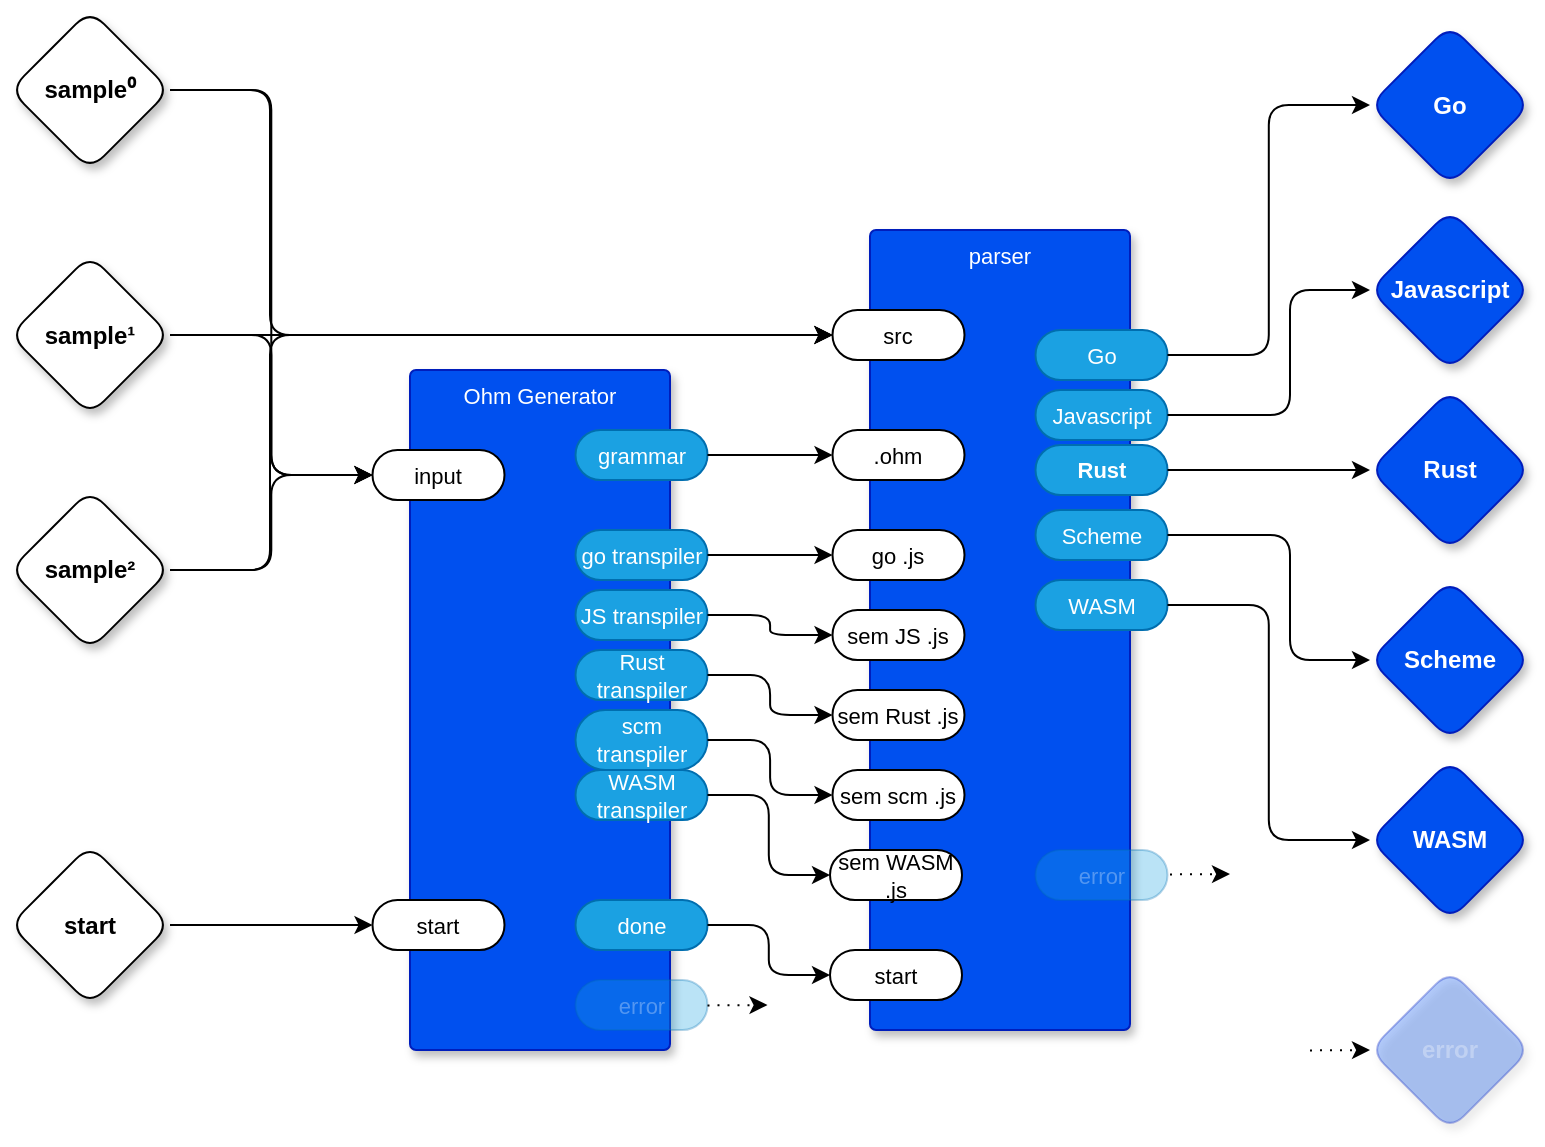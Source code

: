 <mxfile version="22.1.18" type="device">
  <diagram name="main" id="380OciN-ZiIvgM0bwR_U">
    <mxGraphModel dx="1114" dy="670" grid="1" gridSize="10" guides="1" tooltips="1" connect="1" arrows="1" fold="1" page="1" pageScale="1" pageWidth="850" pageHeight="1100" math="0" shadow="0">
      <root>
        <mxCell id="0" />
        <mxCell id="1" parent="0" />
        <mxCell id="cgE4_n9jOi0xwZ3l-cWi-1" value="sample⁰" style="rhombus;whiteSpace=wrap;html=1;rounded=1;fontStyle=1;glass=0;sketch=0;fontSize=12;points=[[0,0.5,0,0,0],[0.5,0,0,0,0],[0.5,1,0,0,0],[1,0.5,0,0,0]];shadow=1;fontFamily=Helvetica;fontColor=default;" vertex="1" parent="1">
          <mxGeometry x="40" y="90" width="80" height="80" as="geometry" />
        </mxCell>
        <mxCell id="cgE4_n9jOi0xwZ3l-cWi-9" style="edgeStyle=orthogonalEdgeStyle;rounded=1;orthogonalLoop=1;jettySize=auto;html=1;exitX=1;exitY=0.5;exitDx=0;exitDy=0;exitPerimeter=0;curved=0;entryX=0;entryY=0.5;entryDx=0;entryDy=0;entryPerimeter=0;" edge="1" parent="1" source="cgE4_n9jOi0xwZ3l-cWi-2" target="cgE4_n9jOi0xwZ3l-cWi-5">
          <mxGeometry relative="1" as="geometry">
            <mxPoint x="220" y="310" as="targetPoint" />
          </mxGeometry>
        </mxCell>
        <mxCell id="cgE4_n9jOi0xwZ3l-cWi-24" style="edgeStyle=orthogonalEdgeStyle;shape=connector;curved=0;rounded=1;orthogonalLoop=1;jettySize=auto;html=1;exitX=1;exitY=0.5;exitDx=0;exitDy=0;exitPerimeter=0;labelBackgroundColor=default;strokeColor=default;align=center;verticalAlign=middle;fontFamily=Helvetica;fontSize=11;fontColor=default;endArrow=classic;entryX=0;entryY=0.5;entryDx=0;entryDy=0;entryPerimeter=0;" edge="1" parent="1" source="cgE4_n9jOi0xwZ3l-cWi-2" target="cgE4_n9jOi0xwZ3l-cWi-22">
          <mxGeometry relative="1" as="geometry">
            <mxPoint x="400" y="230" as="targetPoint" />
            <Array as="points">
              <mxPoint x="150" y="253" />
              <mxPoint x="150" y="253" />
            </Array>
          </mxGeometry>
        </mxCell>
        <mxCell id="cgE4_n9jOi0xwZ3l-cWi-2" value="sample¹" style="rhombus;whiteSpace=wrap;html=1;rounded=1;fontStyle=1;glass=0;sketch=0;fontSize=12;points=[[0,0.5,0,0,0],[0.5,0,0,0,0],[0.5,1,0,0,0],[1,0.5,0,0,0]];shadow=1;fontFamily=Helvetica;fontColor=default;" vertex="1" parent="1">
          <mxGeometry x="40" y="212.5" width="80" height="80" as="geometry" />
        </mxCell>
        <mxCell id="cgE4_n9jOi0xwZ3l-cWi-10" style="edgeStyle=orthogonalEdgeStyle;shape=connector;curved=0;rounded=1;orthogonalLoop=1;jettySize=auto;html=1;exitX=1;exitY=0.5;exitDx=0;exitDy=0;exitPerimeter=0;labelBackgroundColor=default;strokeColor=default;align=center;verticalAlign=middle;fontFamily=Helvetica;fontSize=11;fontColor=default;endArrow=classic;entryX=0;entryY=0.5;entryDx=0;entryDy=0;entryPerimeter=0;" edge="1" parent="1" source="cgE4_n9jOi0xwZ3l-cWi-3" target="cgE4_n9jOi0xwZ3l-cWi-5">
          <mxGeometry relative="1" as="geometry">
            <mxPoint x="190" y="340" as="targetPoint" />
          </mxGeometry>
        </mxCell>
        <mxCell id="cgE4_n9jOi0xwZ3l-cWi-25" style="edgeStyle=orthogonalEdgeStyle;shape=connector;curved=0;rounded=1;orthogonalLoop=1;jettySize=auto;html=1;exitX=1;exitY=0.5;exitDx=0;exitDy=0;exitPerimeter=0;labelBackgroundColor=default;strokeColor=default;align=center;verticalAlign=middle;fontFamily=Helvetica;fontSize=11;fontColor=default;endArrow=classic;entryX=0;entryY=0.5;entryDx=0;entryDy=0;entryPerimeter=0;" edge="1" parent="1" source="cgE4_n9jOi0xwZ3l-cWi-3" target="cgE4_n9jOi0xwZ3l-cWi-22">
          <mxGeometry relative="1" as="geometry">
            <mxPoint x="400" y="220" as="targetPoint" />
            <Array as="points">
              <mxPoint x="170" y="370" />
              <mxPoint x="170" y="253" />
            </Array>
          </mxGeometry>
        </mxCell>
        <mxCell id="cgE4_n9jOi0xwZ3l-cWi-3" value="sample²" style="rhombus;whiteSpace=wrap;html=1;rounded=1;fontStyle=1;glass=0;sketch=0;fontSize=12;points=[[0,0.5,0,0,0],[0.5,0,0,0,0],[0.5,1,0,0,0],[1,0.5,0,0,0]];shadow=1;fontFamily=Helvetica;fontColor=default;" vertex="1" parent="1">
          <mxGeometry x="40" y="330" width="80" height="80" as="geometry" />
        </mxCell>
        <mxCell id="cgE4_n9jOi0xwZ3l-cWi-4" value="Ohm Generator" style="rounded=1;whiteSpace=wrap;html=1;sketch=0;container=1;recursiveResize=0;verticalAlign=top;arcSize=6;fontStyle=0;autosize=0;points=[];absoluteArcSize=1;shadow=1;strokeColor=#001DBC;fillColor=#0050ef;fontColor=#ffffff;fontFamily=Helvetica;fontSize=11;" vertex="1" parent="1">
          <mxGeometry x="240" y="270" width="130" height="340" as="geometry">
            <mxRectangle x="-98" y="-1230" width="99" height="26" as="alternateBounds" />
          </mxGeometry>
        </mxCell>
        <mxCell id="cgE4_n9jOi0xwZ3l-cWi-5" value="input" style="rounded=1;whiteSpace=wrap;html=1;sketch=0;points=[[0,0.5,0,0,0],[1,0.5,0,0,0]];arcSize=50;fontFamily=Helvetica;fontSize=11;fontColor=default;" vertex="1" parent="cgE4_n9jOi0xwZ3l-cWi-4">
          <mxGeometry x="-18.75" y="40" width="66" height="25" as="geometry" />
        </mxCell>
        <mxCell id="cgE4_n9jOi0xwZ3l-cWi-6" value="grammar" style="rounded=1;whiteSpace=wrap;html=1;sketch=0;points=[[0,0.5,0,0,0],[1,0.5,0,0,0]];fillColor=#1ba1e2;fontColor=#ffffff;strokeColor=#006EAF;arcSize=50;fontFamily=Helvetica;fontSize=11;" vertex="1" parent="cgE4_n9jOi0xwZ3l-cWi-4">
          <mxGeometry x="82.75" y="30" width="66" height="25" as="geometry" />
        </mxCell>
        <mxCell id="cgE4_n9jOi0xwZ3l-cWi-16" value="go transpiler" style="rounded=1;whiteSpace=wrap;html=1;sketch=0;points=[[0,0.5,0,0,0],[1,0.5,0,0,0]];fillColor=#1ba1e2;fontColor=#ffffff;strokeColor=#006EAF;arcSize=50;fontFamily=Helvetica;fontSize=11;" vertex="1" parent="cgE4_n9jOi0xwZ3l-cWi-4">
          <mxGeometry x="82.75" y="80" width="66" height="25" as="geometry" />
        </mxCell>
        <mxCell id="cgE4_n9jOi0xwZ3l-cWi-45" value="JS transpiler" style="rounded=1;whiteSpace=wrap;html=1;sketch=0;points=[[0,0.5,0,0,0],[1,0.5,0,0,0]];fillColor=#1ba1e2;fontColor=#ffffff;strokeColor=#006EAF;arcSize=50;fontFamily=Helvetica;fontSize=11;" vertex="1" parent="cgE4_n9jOi0xwZ3l-cWi-4">
          <mxGeometry x="82.75" y="110" width="66" height="25" as="geometry" />
        </mxCell>
        <mxCell id="cgE4_n9jOi0xwZ3l-cWi-46" value="Rust transpiler" style="rounded=1;whiteSpace=wrap;html=1;sketch=0;points=[[0,0.5,0,0,0],[1,0.5,0,0,0]];fillColor=#1ba1e2;fontColor=#ffffff;strokeColor=#006EAF;arcSize=50;fontFamily=Helvetica;fontSize=11;" vertex="1" parent="cgE4_n9jOi0xwZ3l-cWi-4">
          <mxGeometry x="82.75" y="140" width="66" height="25" as="geometry" />
        </mxCell>
        <mxCell id="cgE4_n9jOi0xwZ3l-cWi-51" value="WASM transpiler" style="rounded=1;whiteSpace=wrap;html=1;sketch=0;points=[[0,0.5,0,0,0],[1,0.5,0,0,0]];fillColor=#1ba1e2;fontColor=#ffffff;strokeColor=#006EAF;arcSize=50;fontFamily=Helvetica;fontSize=11;" vertex="1" parent="cgE4_n9jOi0xwZ3l-cWi-4">
          <mxGeometry x="82.75" y="200" width="66" height="25" as="geometry" />
        </mxCell>
        <mxCell id="cgE4_n9jOi0xwZ3l-cWi-57" value="start" style="rounded=1;whiteSpace=wrap;html=1;sketch=0;points=[[0,0.5,0,0,0],[1,0.5,0,0,0]];arcSize=50;fontFamily=Helvetica;fontSize=11;fontColor=default;" vertex="1" parent="cgE4_n9jOi0xwZ3l-cWi-4">
          <mxGeometry x="-18.75" y="265" width="66" height="25" as="geometry" />
        </mxCell>
        <mxCell id="cgE4_n9jOi0xwZ3l-cWi-60" value="done" style="rounded=1;whiteSpace=wrap;html=1;sketch=0;points=[[0,0.5,0,0,0],[1,0.5,0,0,0]];fillColor=#1ba1e2;fontColor=#ffffff;strokeColor=#006EAF;arcSize=50;fontFamily=Helvetica;fontSize=11;" vertex="1" parent="cgE4_n9jOi0xwZ3l-cWi-4">
          <mxGeometry x="82.75" y="265" width="66" height="25" as="geometry" />
        </mxCell>
        <mxCell id="cgE4_n9jOi0xwZ3l-cWi-8" style="edgeStyle=orthogonalEdgeStyle;rounded=1;orthogonalLoop=1;jettySize=auto;html=1;exitX=1;exitY=0.5;exitDx=0;exitDy=0;exitPerimeter=0;entryX=0;entryY=0.5;entryDx=0;entryDy=0;entryPerimeter=0;curved=0;" edge="1" parent="1" source="cgE4_n9jOi0xwZ3l-cWi-1" target="cgE4_n9jOi0xwZ3l-cWi-5">
          <mxGeometry relative="1" as="geometry" />
        </mxCell>
        <mxCell id="cgE4_n9jOi0xwZ3l-cWi-11" value="parser" style="rounded=1;whiteSpace=wrap;html=1;sketch=0;container=1;recursiveResize=0;verticalAlign=top;arcSize=6;fontStyle=0;autosize=0;points=[];absoluteArcSize=1;shadow=1;strokeColor=#001DBC;fillColor=#0050ef;fontColor=#ffffff;fontFamily=Helvetica;fontSize=11;" vertex="1" parent="1">
          <mxGeometry x="470" y="200" width="130" height="400" as="geometry">
            <mxRectangle x="-98" y="-1230" width="99" height="26" as="alternateBounds" />
          </mxGeometry>
        </mxCell>
        <mxCell id="cgE4_n9jOi0xwZ3l-cWi-12" value=".ohm" style="rounded=1;whiteSpace=wrap;html=1;sketch=0;points=[[0,0.5,0,0,0],[1,0.5,0,0,0]];arcSize=50;fontFamily=Helvetica;fontSize=11;fontColor=default;" vertex="1" parent="cgE4_n9jOi0xwZ3l-cWi-11">
          <mxGeometry x="-18.75" y="100" width="66" height="25" as="geometry" />
        </mxCell>
        <mxCell id="cgE4_n9jOi0xwZ3l-cWi-13" value="Go" style="rounded=1;whiteSpace=wrap;html=1;sketch=0;points=[[0,0.5,0,0,0],[1,0.5,0,0,0]];fillColor=#1ba1e2;fontColor=#ffffff;strokeColor=#006EAF;arcSize=50;fontFamily=Helvetica;fontSize=11;" vertex="1" parent="cgE4_n9jOi0xwZ3l-cWi-11">
          <mxGeometry x="82.75" y="50" width="66" height="25" as="geometry" />
        </mxCell>
        <mxCell id="cgE4_n9jOi0xwZ3l-cWi-15" value="go .js" style="rounded=1;whiteSpace=wrap;html=1;sketch=0;points=[[0,0.5,0,0,0],[1,0.5,0,0,0]];arcSize=50;fontFamily=Helvetica;fontSize=11;fontColor=default;" vertex="1" parent="cgE4_n9jOi0xwZ3l-cWi-11">
          <mxGeometry x="-18.75" y="150" width="66" height="25" as="geometry" />
        </mxCell>
        <mxCell id="cgE4_n9jOi0xwZ3l-cWi-17" value="Javascript" style="rounded=1;whiteSpace=wrap;html=1;sketch=0;points=[[0,0.5,0,0,0],[1,0.5,0,0,0]];fillColor=#1ba1e2;fontColor=#ffffff;strokeColor=#006EAF;arcSize=50;fontFamily=Helvetica;fontSize=11;" vertex="1" parent="cgE4_n9jOi0xwZ3l-cWi-11">
          <mxGeometry x="82.75" y="80" width="66" height="25" as="geometry" />
        </mxCell>
        <mxCell id="cgE4_n9jOi0xwZ3l-cWi-18" value="Rust" style="rounded=1;whiteSpace=wrap;html=1;sketch=0;points=[[0,0.5,0,0,0],[1,0.5,0,0,0]];fillColor=#1ba1e2;fontColor=#ffffff;strokeColor=#006EAF;arcSize=50;fontFamily=Helvetica;fontSize=11;fontStyle=1" vertex="1" parent="cgE4_n9jOi0xwZ3l-cWi-11">
          <mxGeometry x="82.75" y="107.5" width="66" height="25" as="geometry" />
        </mxCell>
        <mxCell id="cgE4_n9jOi0xwZ3l-cWi-19" value="Scheme" style="rounded=1;whiteSpace=wrap;html=1;sketch=0;points=[[0,0.5,0,0,0],[1,0.5,0,0,0]];fillColor=#1ba1e2;fontColor=#ffffff;strokeColor=#006EAF;arcSize=50;fontFamily=Helvetica;fontSize=11;" vertex="1" parent="cgE4_n9jOi0xwZ3l-cWi-11">
          <mxGeometry x="82.75" y="140" width="66" height="25" as="geometry" />
        </mxCell>
        <mxCell id="cgE4_n9jOi0xwZ3l-cWi-14" value="error" style="rounded=1;whiteSpace=wrap;sketch=0;points=[[0,0.5,0,0,0],[1,0.5,0,0,0]];fillColor=#1ba1e2;fontColor=#ffffff;strokeColor=#006EAF;arcSize=50;fontFamily=Helvetica;fontSize=11;opacity=30;textOpacity=30;" vertex="1" parent="cgE4_n9jOi0xwZ3l-cWi-11">
          <mxGeometry x="82.75" y="310" width="66" height="25" as="geometry" />
        </mxCell>
        <mxCell id="cgE4_n9jOi0xwZ3l-cWi-22" value="src" style="rounded=1;whiteSpace=wrap;html=1;sketch=0;points=[[0,0.5,0,0,0],[1,0.5,0,0,0]];arcSize=50;fontFamily=Helvetica;fontSize=11;fontColor=default;" vertex="1" parent="cgE4_n9jOi0xwZ3l-cWi-11">
          <mxGeometry x="-18.75" y="40" width="66" height="25" as="geometry" />
        </mxCell>
        <mxCell id="cgE4_n9jOi0xwZ3l-cWi-39" value="WASM" style="rounded=1;whiteSpace=wrap;html=1;sketch=0;points=[[0,0.5,0,0,0],[1,0.5,0,0,0]];fillColor=#1ba1e2;fontColor=#ffffff;strokeColor=#006EAF;arcSize=50;fontFamily=Helvetica;fontSize=11;" vertex="1" parent="cgE4_n9jOi0xwZ3l-cWi-11">
          <mxGeometry x="82.75" y="175" width="66" height="25" as="geometry" />
        </mxCell>
        <mxCell id="cgE4_n9jOi0xwZ3l-cWi-41" value="sem JS .js" style="rounded=1;whiteSpace=wrap;html=1;sketch=0;points=[[0,0.5,0,0,0],[1,0.5,0,0,0]];arcSize=50;fontFamily=Helvetica;fontSize=11;fontColor=default;" vertex="1" parent="cgE4_n9jOi0xwZ3l-cWi-11">
          <mxGeometry x="-18.75" y="190" width="66" height="25" as="geometry" />
        </mxCell>
        <mxCell id="cgE4_n9jOi0xwZ3l-cWi-42" value="sem Rust .js" style="rounded=1;whiteSpace=wrap;html=1;sketch=0;points=[[0,0.5,0,0,0],[1,0.5,0,0,0]];arcSize=50;fontFamily=Helvetica;fontSize=11;fontColor=default;" vertex="1" parent="cgE4_n9jOi0xwZ3l-cWi-11">
          <mxGeometry x="-18.75" y="230" width="66" height="25" as="geometry" />
        </mxCell>
        <mxCell id="cgE4_n9jOi0xwZ3l-cWi-43" value="sem scm .js" style="rounded=1;whiteSpace=wrap;html=1;sketch=0;points=[[0,0.5,0,0,0],[1,0.5,0,0,0]];arcSize=50;fontFamily=Helvetica;fontSize=11;fontColor=default;" vertex="1" parent="cgE4_n9jOi0xwZ3l-cWi-11">
          <mxGeometry x="-18.75" y="270" width="66" height="25" as="geometry" />
        </mxCell>
        <mxCell id="cgE4_n9jOi0xwZ3l-cWi-20" style="edgeStyle=orthogonalEdgeStyle;shape=connector;curved=0;rounded=1;orthogonalLoop=1;jettySize=auto;html=1;exitX=1;exitY=0.5;exitDx=0;exitDy=0;exitPerimeter=0;labelBackgroundColor=default;strokeColor=default;align=center;verticalAlign=middle;fontFamily=Helvetica;fontSize=11;fontColor=default;endArrow=classic;" edge="1" parent="1" source="cgE4_n9jOi0xwZ3l-cWi-6" target="cgE4_n9jOi0xwZ3l-cWi-12">
          <mxGeometry relative="1" as="geometry" />
        </mxCell>
        <mxCell id="cgE4_n9jOi0xwZ3l-cWi-21" style="edgeStyle=orthogonalEdgeStyle;shape=connector;curved=0;rounded=1;orthogonalLoop=1;jettySize=auto;html=1;exitX=1;exitY=0.5;exitDx=0;exitDy=0;exitPerimeter=0;labelBackgroundColor=default;strokeColor=default;align=center;verticalAlign=middle;fontFamily=Helvetica;fontSize=11;fontColor=default;endArrow=classic;" edge="1" parent="1" source="cgE4_n9jOi0xwZ3l-cWi-16" target="cgE4_n9jOi0xwZ3l-cWi-15">
          <mxGeometry relative="1" as="geometry" />
        </mxCell>
        <mxCell id="cgE4_n9jOi0xwZ3l-cWi-23" style="edgeStyle=orthogonalEdgeStyle;shape=connector;curved=0;rounded=1;orthogonalLoop=1;jettySize=auto;html=1;exitX=1;exitY=0.5;exitDx=0;exitDy=0;exitPerimeter=0;entryX=0;entryY=0.5;entryDx=0;entryDy=0;entryPerimeter=0;labelBackgroundColor=default;strokeColor=default;align=center;verticalAlign=middle;fontFamily=Helvetica;fontSize=11;fontColor=default;endArrow=classic;" edge="1" parent="1" source="cgE4_n9jOi0xwZ3l-cWi-1" target="cgE4_n9jOi0xwZ3l-cWi-22">
          <mxGeometry relative="1" as="geometry">
            <Array as="points">
              <mxPoint x="170" y="130" />
              <mxPoint x="170" y="253" />
            </Array>
          </mxGeometry>
        </mxCell>
        <mxCell id="cgE4_n9jOi0xwZ3l-cWi-26" value="Go" style="rhombus;whiteSpace=wrap;html=1;rounded=1;fillColor=#0050ef;fontColor=#ffffff;strokeColor=#001DBC;fontStyle=1;glass=0;sketch=0;fontSize=12;points=[[0,0.5,0,0,0],[0.5,0,0,0,0],[0.5,1,0,0,0],[1,0.5,0,0,0]];shadow=1;fontFamily=Helvetica;" vertex="1" parent="1">
          <mxGeometry x="720" y="97.5" width="80" height="80" as="geometry" />
        </mxCell>
        <mxCell id="cgE4_n9jOi0xwZ3l-cWi-27" value="Javascript" style="rhombus;whiteSpace=wrap;html=1;rounded=1;fillColor=#0050ef;fontColor=#ffffff;strokeColor=#001DBC;fontStyle=1;glass=0;sketch=0;fontSize=12;points=[[0,0.5,0,0,0],[0.5,0,0,0,0],[0.5,1,0,0,0],[1,0.5,0,0,0]];shadow=1;fontFamily=Helvetica;" vertex="1" parent="1">
          <mxGeometry x="720" y="190" width="80" height="80" as="geometry" />
        </mxCell>
        <mxCell id="cgE4_n9jOi0xwZ3l-cWi-28" value="Rust" style="rhombus;whiteSpace=wrap;html=1;rounded=1;fillColor=#0050ef;fontColor=#ffffff;strokeColor=#001DBC;fontStyle=1;glass=0;sketch=0;fontSize=12;points=[[0,0.5,0,0,0],[0.5,0,0,0,0],[0.5,1,0,0,0],[1,0.5,0,0,0]];shadow=1;fontFamily=Helvetica;" vertex="1" parent="1">
          <mxGeometry x="720" y="280" width="80" height="80" as="geometry" />
        </mxCell>
        <mxCell id="cgE4_n9jOi0xwZ3l-cWi-29" value="Scheme" style="rhombus;whiteSpace=wrap;html=1;rounded=1;fillColor=#0050ef;fontColor=#ffffff;strokeColor=#001DBC;fontStyle=1;glass=0;sketch=0;fontSize=12;points=[[0,0.5,0,0,0],[0.5,0,0,0,0],[0.5,1,0,0,0],[1,0.5,0,0,0]];shadow=1;fontFamily=Helvetica;" vertex="1" parent="1">
          <mxGeometry x="720" y="375" width="80" height="80" as="geometry" />
        </mxCell>
        <mxCell id="cgE4_n9jOi0xwZ3l-cWi-30" value="error" style="rhombus;whiteSpace=wrap;html=1;rounded=1;fillColor=#0050ef;fontColor=#ffffff;strokeColor=#001DBC;fontStyle=1;glass=0;sketch=0;fontSize=12;points=[[0,0.5,0,0,0],[0.5,0,0,0,0],[0.5,1,0,0,0],[1,0.5,0,0,0]];shadow=1;fontFamily=Helvetica;textOpacity=30;opacity=30;" vertex="1" parent="1">
          <mxGeometry x="720" y="570" width="80" height="80" as="geometry" />
        </mxCell>
        <mxCell id="cgE4_n9jOi0xwZ3l-cWi-31" style="edgeStyle=orthogonalEdgeStyle;shape=connector;curved=0;rounded=1;orthogonalLoop=1;jettySize=auto;html=1;exitX=1;exitY=0.5;exitDx=0;exitDy=0;exitPerimeter=0;entryX=0;entryY=0.5;entryDx=0;entryDy=0;entryPerimeter=0;labelBackgroundColor=default;strokeColor=default;align=center;verticalAlign=middle;fontFamily=Helvetica;fontSize=11;fontColor=default;endArrow=classic;" edge="1" parent="1" source="cgE4_n9jOi0xwZ3l-cWi-13" target="cgE4_n9jOi0xwZ3l-cWi-26">
          <mxGeometry relative="1" as="geometry" />
        </mxCell>
        <mxCell id="cgE4_n9jOi0xwZ3l-cWi-32" style="edgeStyle=orthogonalEdgeStyle;shape=connector;curved=0;rounded=1;orthogonalLoop=1;jettySize=auto;html=1;exitX=1;exitY=0.5;exitDx=0;exitDy=0;exitPerimeter=0;entryX=0;entryY=0.5;entryDx=0;entryDy=0;entryPerimeter=0;labelBackgroundColor=default;strokeColor=default;align=center;verticalAlign=middle;fontFamily=Helvetica;fontSize=11;fontColor=default;endArrow=classic;" edge="1" parent="1" source="cgE4_n9jOi0xwZ3l-cWi-17" target="cgE4_n9jOi0xwZ3l-cWi-27">
          <mxGeometry relative="1" as="geometry">
            <Array as="points">
              <mxPoint x="680" y="293" />
              <mxPoint x="680" y="230" />
            </Array>
          </mxGeometry>
        </mxCell>
        <mxCell id="cgE4_n9jOi0xwZ3l-cWi-33" style="edgeStyle=orthogonalEdgeStyle;shape=connector;curved=0;rounded=1;orthogonalLoop=1;jettySize=auto;html=1;exitX=1;exitY=0.5;exitDx=0;exitDy=0;exitPerimeter=0;entryX=0;entryY=0.5;entryDx=0;entryDy=0;entryPerimeter=0;labelBackgroundColor=default;strokeColor=default;align=center;verticalAlign=middle;fontFamily=Helvetica;fontSize=11;fontColor=default;endArrow=classic;" edge="1" parent="1" source="cgE4_n9jOi0xwZ3l-cWi-18" target="cgE4_n9jOi0xwZ3l-cWi-28">
          <mxGeometry relative="1" as="geometry">
            <Array as="points">
              <mxPoint x="700" y="320" />
              <mxPoint x="700" y="320" />
            </Array>
          </mxGeometry>
        </mxCell>
        <mxCell id="cgE4_n9jOi0xwZ3l-cWi-34" style="edgeStyle=orthogonalEdgeStyle;shape=connector;curved=0;rounded=1;orthogonalLoop=1;jettySize=auto;html=1;exitX=1;exitY=0.5;exitDx=0;exitDy=0;exitPerimeter=0;entryX=0;entryY=0.5;entryDx=0;entryDy=0;entryPerimeter=0;labelBackgroundColor=default;strokeColor=default;align=center;verticalAlign=middle;fontFamily=Helvetica;fontSize=11;fontColor=default;endArrow=classic;" edge="1" parent="1" source="cgE4_n9jOi0xwZ3l-cWi-19" target="cgE4_n9jOi0xwZ3l-cWi-29">
          <mxGeometry relative="1" as="geometry">
            <Array as="points">
              <mxPoint x="680" y="353" />
              <mxPoint x="680" y="415" />
            </Array>
          </mxGeometry>
        </mxCell>
        <mxCell id="cgE4_n9jOi0xwZ3l-cWi-38" value="WASM" style="rhombus;whiteSpace=wrap;html=1;rounded=1;fillColor=#0050ef;fontColor=#ffffff;strokeColor=#001DBC;fontStyle=1;glass=0;sketch=0;fontSize=12;points=[[0,0.5,0,0,0],[0.5,0,0,0,0],[0.5,1,0,0,0],[1,0.5,0,0,0]];shadow=1;fontFamily=Helvetica;" vertex="1" parent="1">
          <mxGeometry x="720" y="465" width="80" height="80" as="geometry" />
        </mxCell>
        <mxCell id="cgE4_n9jOi0xwZ3l-cWi-44" value="sem WASM .js" style="rounded=1;whiteSpace=wrap;html=1;sketch=0;points=[[0,0.5,0,0,0],[1,0.5,0,0,0]];arcSize=50;fontFamily=Helvetica;fontSize=11;fontColor=default;" vertex="1" parent="1">
          <mxGeometry x="450" y="510" width="66" height="25" as="geometry" />
        </mxCell>
        <mxCell id="cgE4_n9jOi0xwZ3l-cWi-7" value="error" style="rounded=1;whiteSpace=wrap;sketch=0;points=[[0,0.5,0,0,0],[1,0.5,0,0,0]];fillColor=#1ba1e2;fontColor=#ffffff;strokeColor=#006EAF;arcSize=50;fontFamily=Helvetica;fontSize=11;opacity=30;textOpacity=30;" vertex="1" parent="1">
          <mxGeometry x="322.75" y="575" width="66" height="25" as="geometry" />
        </mxCell>
        <mxCell id="cgE4_n9jOi0xwZ3l-cWi-47" value="scm transpiler" style="rounded=1;whiteSpace=wrap;html=1;sketch=0;points=[[0,0.5,0,0,0],[1,0.5,0,0,0]];fillColor=#1ba1e2;fontColor=#ffffff;strokeColor=#006EAF;arcSize=50;fontFamily=Helvetica;fontSize=11;" vertex="1" parent="1">
          <mxGeometry x="322.75" y="440" width="66" height="30" as="geometry" />
        </mxCell>
        <mxCell id="cgE4_n9jOi0xwZ3l-cWi-50" style="edgeStyle=orthogonalEdgeStyle;shape=connector;curved=0;rounded=1;orthogonalLoop=1;jettySize=auto;html=1;exitX=1;exitY=0.5;exitDx=0;exitDy=0;exitPerimeter=0;entryX=0;entryY=0.5;entryDx=0;entryDy=0;entryPerimeter=0;labelBackgroundColor=default;strokeColor=default;align=center;verticalAlign=middle;fontFamily=Helvetica;fontSize=11;fontColor=default;endArrow=classic;" edge="1" parent="1" source="cgE4_n9jOi0xwZ3l-cWi-45" target="cgE4_n9jOi0xwZ3l-cWi-41">
          <mxGeometry relative="1" as="geometry" />
        </mxCell>
        <mxCell id="cgE4_n9jOi0xwZ3l-cWi-52" style="edgeStyle=orthogonalEdgeStyle;shape=connector;curved=0;rounded=1;orthogonalLoop=1;jettySize=auto;html=1;exitX=1;exitY=0.5;exitDx=0;exitDy=0;exitPerimeter=0;entryX=0;entryY=0.5;entryDx=0;entryDy=0;entryPerimeter=0;labelBackgroundColor=default;strokeColor=default;align=center;verticalAlign=middle;fontFamily=Helvetica;fontSize=11;fontColor=default;endArrow=classic;" edge="1" parent="1" source="cgE4_n9jOi0xwZ3l-cWi-46" target="cgE4_n9jOi0xwZ3l-cWi-42">
          <mxGeometry relative="1" as="geometry" />
        </mxCell>
        <mxCell id="cgE4_n9jOi0xwZ3l-cWi-53" style="edgeStyle=orthogonalEdgeStyle;shape=connector;curved=0;rounded=1;orthogonalLoop=1;jettySize=auto;html=1;entryX=0;entryY=0.5;entryDx=0;entryDy=0;entryPerimeter=0;labelBackgroundColor=default;strokeColor=default;align=center;verticalAlign=middle;fontFamily=Helvetica;fontSize=11;fontColor=default;endArrow=classic;" edge="1" parent="1" source="cgE4_n9jOi0xwZ3l-cWi-47" target="cgE4_n9jOi0xwZ3l-cWi-43">
          <mxGeometry relative="1" as="geometry" />
        </mxCell>
        <mxCell id="cgE4_n9jOi0xwZ3l-cWi-54" style="edgeStyle=orthogonalEdgeStyle;shape=connector;curved=0;rounded=1;orthogonalLoop=1;jettySize=auto;html=1;entryX=0;entryY=0.5;entryDx=0;entryDy=0;entryPerimeter=0;labelBackgroundColor=default;strokeColor=default;align=center;verticalAlign=middle;fontFamily=Helvetica;fontSize=11;fontColor=default;endArrow=classic;" edge="1" parent="1" source="cgE4_n9jOi0xwZ3l-cWi-51" target="cgE4_n9jOi0xwZ3l-cWi-44">
          <mxGeometry relative="1" as="geometry" />
        </mxCell>
        <mxCell id="cgE4_n9jOi0xwZ3l-cWi-55" style="edgeStyle=orthogonalEdgeStyle;shape=connector;curved=0;rounded=1;orthogonalLoop=1;jettySize=auto;html=1;exitX=1;exitY=0.5;exitDx=0;exitDy=0;exitPerimeter=0;entryX=0;entryY=0.5;entryDx=0;entryDy=0;entryPerimeter=0;labelBackgroundColor=default;strokeColor=default;align=center;verticalAlign=middle;fontFamily=Helvetica;fontSize=11;fontColor=default;endArrow=classic;" edge="1" parent="1" source="cgE4_n9jOi0xwZ3l-cWi-39" target="cgE4_n9jOi0xwZ3l-cWi-38">
          <mxGeometry relative="1" as="geometry" />
        </mxCell>
        <mxCell id="cgE4_n9jOi0xwZ3l-cWi-56" value="start" style="rhombus;whiteSpace=wrap;html=1;rounded=1;fontStyle=1;glass=0;sketch=0;fontSize=12;points=[[0,0.5,0,0,0],[0.5,0,0,0,0],[0.5,1,0,0,0],[1,0.5,0,0,0]];shadow=1;fontFamily=Helvetica;fontColor=default;" vertex="1" parent="1">
          <mxGeometry x="40" y="507.5" width="80" height="80" as="geometry" />
        </mxCell>
        <mxCell id="cgE4_n9jOi0xwZ3l-cWi-58" style="edgeStyle=orthogonalEdgeStyle;shape=connector;curved=0;rounded=1;orthogonalLoop=1;jettySize=auto;html=1;entryX=0;entryY=0.5;entryDx=0;entryDy=0;entryPerimeter=0;labelBackgroundColor=default;strokeColor=default;align=center;verticalAlign=middle;fontFamily=Helvetica;fontSize=11;fontColor=default;endArrow=classic;" edge="1" parent="1" source="cgE4_n9jOi0xwZ3l-cWi-56" target="cgE4_n9jOi0xwZ3l-cWi-57">
          <mxGeometry relative="1" as="geometry" />
        </mxCell>
        <mxCell id="cgE4_n9jOi0xwZ3l-cWi-59" value="start" style="rounded=1;whiteSpace=wrap;html=1;sketch=0;points=[[0,0.5,0,0,0],[1,0.5,0,0,0]];arcSize=50;fontFamily=Helvetica;fontSize=11;fontColor=default;" vertex="1" parent="1">
          <mxGeometry x="450" y="560" width="66" height="25" as="geometry" />
        </mxCell>
        <mxCell id="cgE4_n9jOi0xwZ3l-cWi-61" style="edgeStyle=orthogonalEdgeStyle;shape=connector;curved=0;rounded=1;orthogonalLoop=1;jettySize=auto;html=1;exitX=1;exitY=0.5;exitDx=0;exitDy=0;exitPerimeter=0;entryX=0;entryY=0.5;entryDx=0;entryDy=0;entryPerimeter=0;labelBackgroundColor=default;strokeColor=default;align=center;verticalAlign=middle;fontFamily=Helvetica;fontSize=11;fontColor=default;endArrow=classic;" edge="1" parent="1" source="cgE4_n9jOi0xwZ3l-cWi-60" target="cgE4_n9jOi0xwZ3l-cWi-59">
          <mxGeometry relative="1" as="geometry" />
        </mxCell>
        <mxCell id="cgE4_n9jOi0xwZ3l-cWi-62" value="" style="endArrow=classic;html=1;rounded=1;labelBackgroundColor=default;strokeColor=default;align=center;verticalAlign=middle;fontFamily=Helvetica;fontSize=11;fontColor=default;shape=connector;edgeStyle=orthogonalEdgeStyle;curved=0;dashed=1;dashPattern=1 4;" edge="1" parent="1">
          <mxGeometry width="50" height="50" relative="1" as="geometry">
            <mxPoint x="620" y="522.21" as="sourcePoint" />
            <mxPoint x="650" y="522" as="targetPoint" />
            <Array as="points">
              <mxPoint x="620" y="522.21" />
            </Array>
          </mxGeometry>
        </mxCell>
        <mxCell id="cgE4_n9jOi0xwZ3l-cWi-63" value="" style="endArrow=classic;html=1;rounded=1;labelBackgroundColor=default;strokeColor=default;align=center;verticalAlign=middle;fontFamily=Helvetica;fontSize=11;fontColor=default;shape=connector;edgeStyle=orthogonalEdgeStyle;curved=0;dashed=1;dashPattern=1 4;" edge="1" parent="1">
          <mxGeometry width="50" height="50" relative="1" as="geometry">
            <mxPoint x="388.75" y="587.71" as="sourcePoint" />
            <mxPoint x="418.75" y="587.5" as="targetPoint" />
            <Array as="points">
              <mxPoint x="388.75" y="587.71" />
            </Array>
          </mxGeometry>
        </mxCell>
        <mxCell id="cgE4_n9jOi0xwZ3l-cWi-64" value="" style="endArrow=classic;html=1;rounded=1;labelBackgroundColor=default;strokeColor=default;align=center;verticalAlign=middle;fontFamily=Helvetica;fontSize=11;fontColor=default;shape=connector;edgeStyle=orthogonalEdgeStyle;curved=0;dashed=1;dashPattern=1 4;" edge="1" parent="1">
          <mxGeometry width="50" height="50" relative="1" as="geometry">
            <mxPoint x="690" y="610.21" as="sourcePoint" />
            <mxPoint x="720" y="610" as="targetPoint" />
            <Array as="points">
              <mxPoint x="690" y="610.21" />
            </Array>
          </mxGeometry>
        </mxCell>
      </root>
    </mxGraphModel>
  </diagram>
</mxfile>

